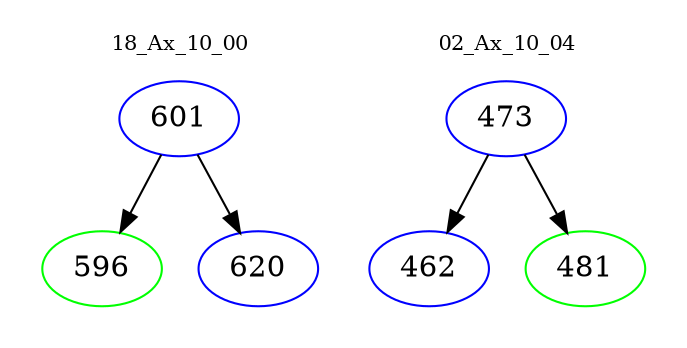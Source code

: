 digraph{
subgraph cluster_0 {
color = white
label = "18_Ax_10_00";
fontsize=10;
T0_601 [label="601", color="blue"]
T0_601 -> T0_596 [color="black"]
T0_596 [label="596", color="green"]
T0_601 -> T0_620 [color="black"]
T0_620 [label="620", color="blue"]
}
subgraph cluster_1 {
color = white
label = "02_Ax_10_04";
fontsize=10;
T1_473 [label="473", color="blue"]
T1_473 -> T1_462 [color="black"]
T1_462 [label="462", color="blue"]
T1_473 -> T1_481 [color="black"]
T1_481 [label="481", color="green"]
}
}
